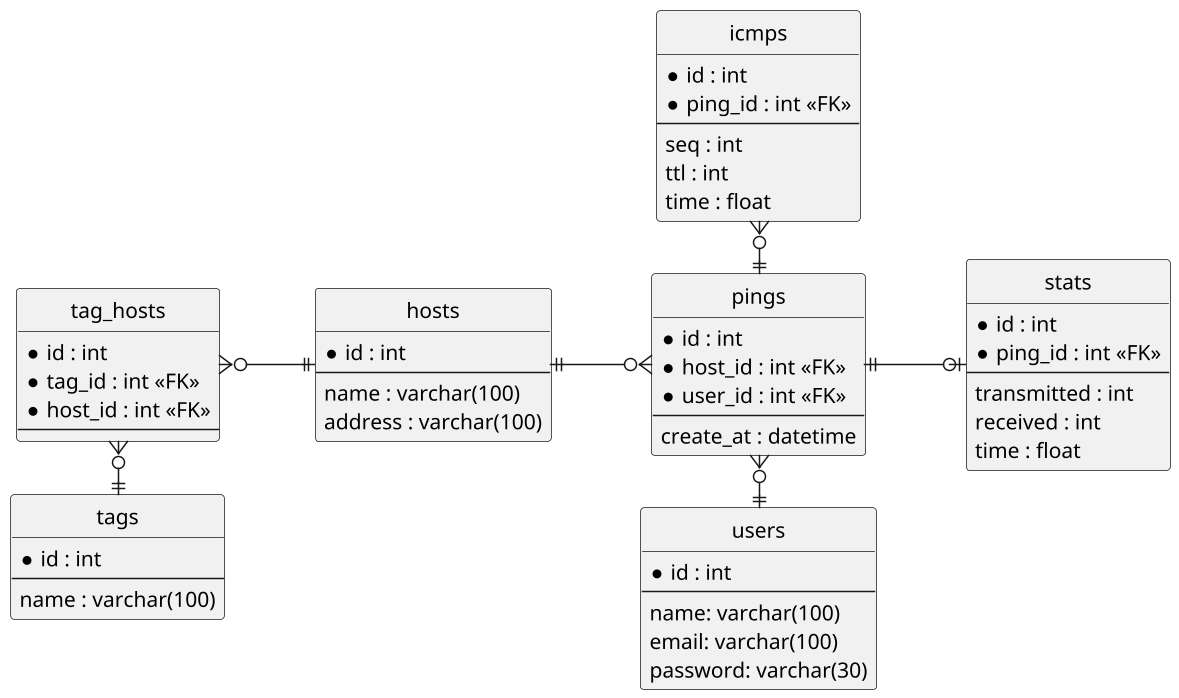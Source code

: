 @startuml
hide circle
scale 1.5
skinparam linetype ortho
skinparam monochrome true
left to right direction

entity "tags" as tag {
  *id : int
  --
  name : varchar(100)
}

entity "tag_hosts" as tp {
  *id : int
  *tag_id : int <<FK>>
  *host_id : int <<FK>>
  --
}

entity "hosts" as host {
  *id : int
  --
  name : varchar(100)
  address : varchar(100)
}

entity "pings" as ping {
  *id : int
  *host_id : int <<FK>>
  *user_id : int <<FK>>
  --
  create_at : datetime
}

entity "stats" as stats {
  *id : int
  *ping_id : int <<FK>>
  --
  transmitted : int
  received : int
  time : float
}

entity "icmps" as icmp {
  *id : int
  *ping_id : int <<FK>>
  --
  seq : int
  ttl : int
  time : float
}

entity "users" as user {
  *id : int
  --
  name: varchar(100)
  email: varchar(100)
  password: varchar(30)
}

tag ||-upo{ tp
tp }o--|| host
host ||--o{ ping
ping ||--o| stats
ping ||-upo{ icmp
user ||-upo{ ping
@enduml
